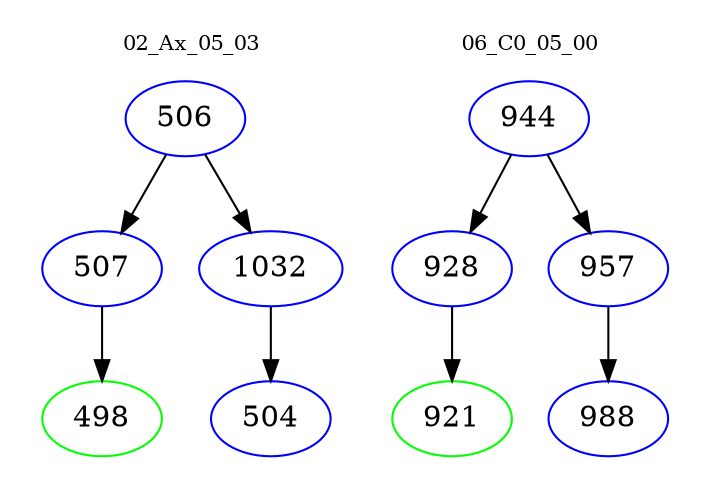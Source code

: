 digraph{
subgraph cluster_0 {
color = white
label = "02_Ax_05_03";
fontsize=10;
T0_506 [label="506", color="blue"]
T0_506 -> T0_507 [color="black"]
T0_507 [label="507", color="blue"]
T0_507 -> T0_498 [color="black"]
T0_498 [label="498", color="green"]
T0_506 -> T0_1032 [color="black"]
T0_1032 [label="1032", color="blue"]
T0_1032 -> T0_504 [color="black"]
T0_504 [label="504", color="blue"]
}
subgraph cluster_1 {
color = white
label = "06_C0_05_00";
fontsize=10;
T1_944 [label="944", color="blue"]
T1_944 -> T1_928 [color="black"]
T1_928 [label="928", color="blue"]
T1_928 -> T1_921 [color="black"]
T1_921 [label="921", color="green"]
T1_944 -> T1_957 [color="black"]
T1_957 [label="957", color="blue"]
T1_957 -> T1_988 [color="black"]
T1_988 [label="988", color="blue"]
}
}
